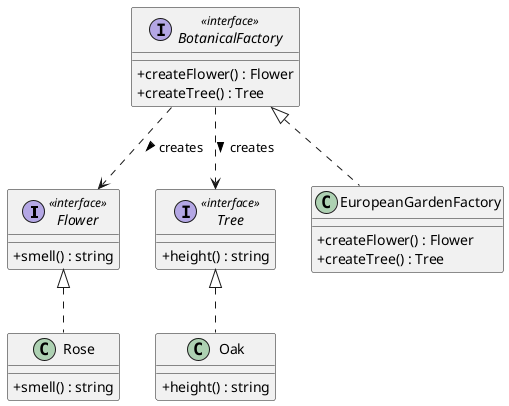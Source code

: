 @startuml AbstractFactory
    skinparam classAttributeIconSize 0

    ' Interfaces
    interface Flower <<interface>> {
        + smell() : string
    }

    interface Tree <<interface>> {
        + height() : string
    }

    ' Implementations
    class Rose {
        + smell() : string
    }

    class Oak {
        + height() : string
    }

    ' Abstract Factory Interface
    interface BotanicalFactory <<interface>> {
        + createFlower() : Flower
        + createTree() : Tree
    }

    ' Concrete Factory
    class EuropeanGardenFactory {
        + createFlower() : Flower
        + createTree() : Tree
    }

    ' Relationships
    Flower <|.. Rose
    Tree <|.. Oak
    BotanicalFactory <|.. EuropeanGardenFactory
    BotanicalFactory ..> Flower : creates >
    BotanicalFactory ..> Tree : creates >
@enduml
